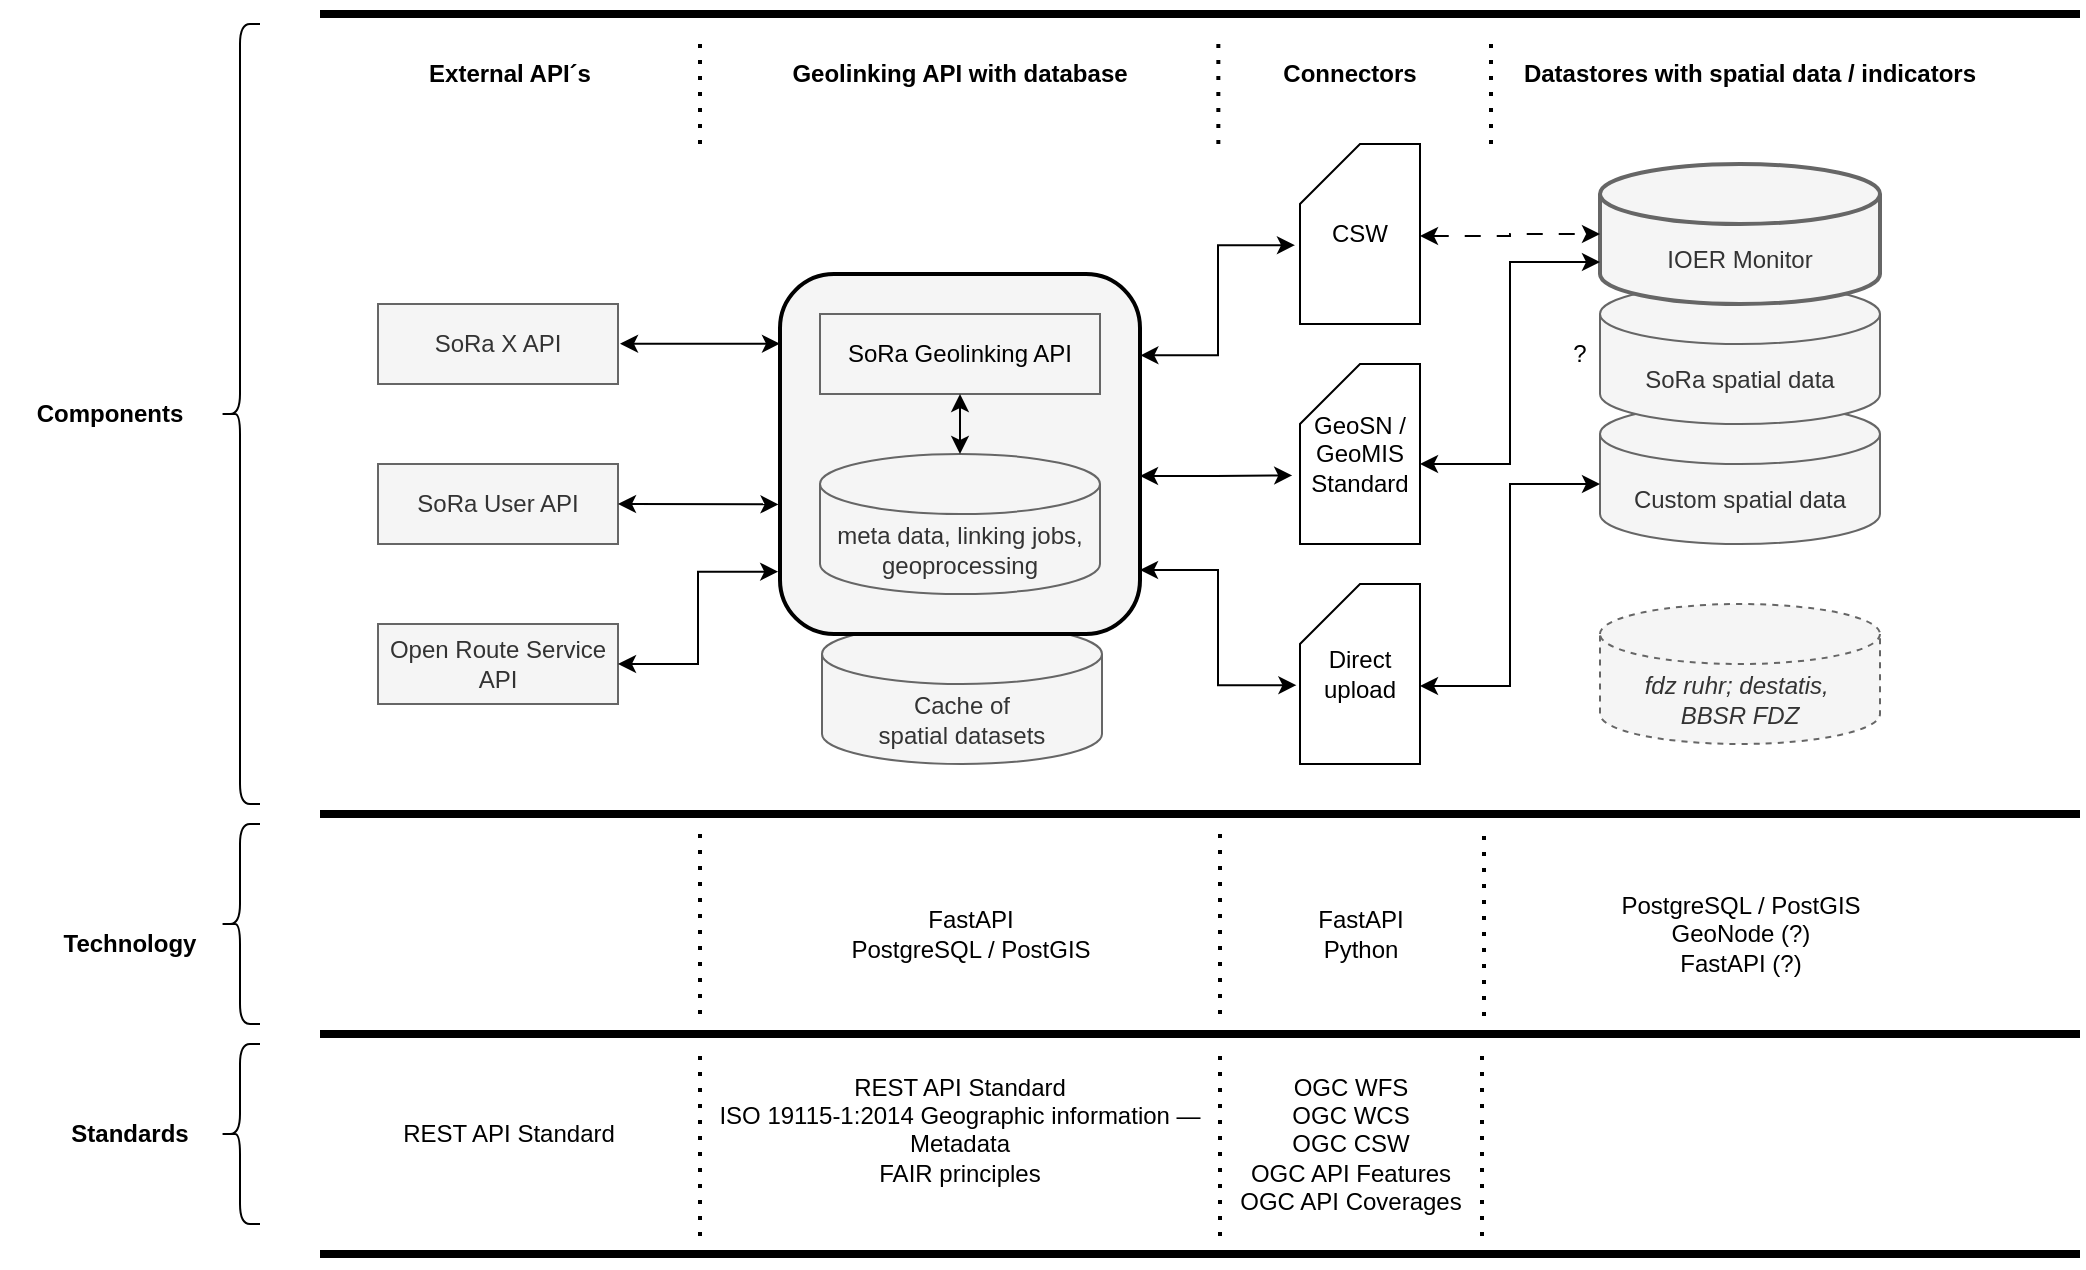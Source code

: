 <mxfile version="24.5.2" type="github">
  <diagram name="Seite-1" id="8oX-7nu69xEVpHodJw5y">
    <mxGraphModel dx="922" dy="442" grid="1" gridSize="10" guides="1" tooltips="1" connect="1" arrows="1" fold="1" page="1" pageScale="1" pageWidth="1100" pageHeight="850" math="0" shadow="0">
      <root>
        <mxCell id="0" />
        <mxCell id="1" parent="0" />
        <mxCell id="r1IgVI1dFCWuwIUw40IB-1" value="&lt;div&gt;Cache of &lt;br&gt;&lt;/div&gt;&lt;div&gt;spatial datasets&lt;br&gt;&lt;/div&gt;" style="shape=cylinder3;whiteSpace=wrap;html=1;boundedLbl=1;backgroundOutline=1;size=15;fillColor=#f5f5f5;fontColor=#333333;strokeColor=#666666;" vertex="1" parent="1">
          <mxGeometry x="461" y="320" width="140" height="70" as="geometry" />
        </mxCell>
        <mxCell id="OIynQWRbufFzBbrqEs6u-29" value="Custom spatial data" style="shape=cylinder3;whiteSpace=wrap;html=1;boundedLbl=1;backgroundOutline=1;size=15;fillColor=#f5f5f5;fontColor=#333333;strokeColor=#666666;" parent="1" vertex="1">
          <mxGeometry x="850" y="210" width="140" height="70" as="geometry" />
        </mxCell>
        <mxCell id="OIynQWRbufFzBbrqEs6u-1" value="" style="rounded=1;whiteSpace=wrap;html=1;fillColor=#F5F5F5;strokeWidth=2;" parent="1" vertex="1">
          <mxGeometry x="440" y="145" width="180" height="180" as="geometry" />
        </mxCell>
        <mxCell id="RWMj_lE9c-KkNywdO_du-8" value="&lt;div&gt;&lt;i&gt;fdz ruhr; destatis,&amp;nbsp;&lt;/i&gt;&lt;/div&gt;&lt;div&gt;&lt;i&gt;BBSR FDZ&lt;/i&gt;&lt;/div&gt;" style="shape=cylinder3;whiteSpace=wrap;html=1;boundedLbl=1;backgroundOutline=1;size=15;fillColor=#f5f5f5;fontColor=#333333;strokeColor=#666666;dashed=1;" parent="1" vertex="1">
          <mxGeometry x="850" y="310" width="140" height="70" as="geometry" />
        </mxCell>
        <mxCell id="RWMj_lE9c-KkNywdO_du-12" value="SoRa X API" style="rounded=0;whiteSpace=wrap;html=1;fillColor=#f5f5f5;fontColor=#333333;strokeColor=#666666;" parent="1" vertex="1">
          <mxGeometry x="239" y="160" width="120" height="40" as="geometry" />
        </mxCell>
        <mxCell id="RWMj_lE9c-KkNywdO_du-13" value="SoRa User API" style="rounded=0;whiteSpace=wrap;html=1;fillColor=#f5f5f5;fontColor=#333333;strokeColor=#666666;" parent="1" vertex="1">
          <mxGeometry x="239" y="240" width="120" height="40" as="geometry" />
        </mxCell>
        <mxCell id="RWMj_lE9c-KkNywdO_du-14" value="Open Route Service API" style="rounded=0;whiteSpace=wrap;html=1;fillColor=#f5f5f5;fontColor=#333333;strokeColor=#666666;" parent="1" vertex="1">
          <mxGeometry x="239" y="320" width="120" height="40" as="geometry" />
        </mxCell>
        <mxCell id="RWMj_lE9c-KkNywdO_du-18" value="SoRa Geolinking API" style="rounded=0;whiteSpace=wrap;html=1;fillColor=#F5F5F5;strokeColor=#666666;" parent="1" vertex="1">
          <mxGeometry x="460" y="165" width="140" height="40" as="geometry" />
        </mxCell>
        <mxCell id="RWMj_lE9c-KkNywdO_du-20" value="SoRa spatial data" style="shape=cylinder3;whiteSpace=wrap;html=1;boundedLbl=1;backgroundOutline=1;size=15;fillColor=#f5f5f5;fontColor=#333333;strokeColor=#666666;" parent="1" vertex="1">
          <mxGeometry x="850" y="150" width="140" height="70" as="geometry" />
        </mxCell>
        <mxCell id="RWMj_lE9c-KkNywdO_du-22" value="IOER Monitor" style="shape=cylinder3;whiteSpace=wrap;html=1;boundedLbl=1;backgroundOutline=1;size=15;fillColor=#f5f5f5;fontColor=#333333;strokeColor=#666666;strokeWidth=2;" parent="1" vertex="1">
          <mxGeometry x="850" y="90" width="140" height="70" as="geometry" />
        </mxCell>
        <mxCell id="RWMj_lE9c-KkNywdO_du-25" value="meta data, linking jobs, geoprocessing" style="shape=cylinder3;whiteSpace=wrap;html=1;boundedLbl=1;backgroundOutline=1;size=15;fillColor=#f5f5f5;fontColor=#333333;strokeColor=#666666;" parent="1" vertex="1">
          <mxGeometry x="460" y="235" width="140" height="70" as="geometry" />
        </mxCell>
        <mxCell id="RWMj_lE9c-KkNywdO_du-30" value="&lt;div&gt;FastAPI&lt;/div&gt;&lt;div&gt;Python&lt;br&gt;&lt;/div&gt;" style="text;html=1;strokeColor=none;fillColor=none;align=center;verticalAlign=middle;whiteSpace=wrap;rounded=0;" parent="1" vertex="1">
          <mxGeometry x="664.5" y="460" width="131" height="30" as="geometry" />
        </mxCell>
        <mxCell id="RWMj_lE9c-KkNywdO_du-35" value="Geolinking API with database" style="text;html=1;strokeColor=none;fillColor=none;align=center;verticalAlign=middle;whiteSpace=wrap;rounded=0;fontStyle=1" parent="1" vertex="1">
          <mxGeometry x="400" y="30" width="260" height="30" as="geometry" />
        </mxCell>
        <mxCell id="RWMj_lE9c-KkNywdO_du-36" value="" style="line;strokeWidth=4;html=1;perimeter=backbonePerimeter;points=[];outlineConnect=0;" parent="1" vertex="1">
          <mxGeometry x="210" y="10" width="880" height="10" as="geometry" />
        </mxCell>
        <mxCell id="OIynQWRbufFzBbrqEs6u-4" value="" style="endArrow=classic;startArrow=classic;html=1;rounded=0;exitX=0.5;exitY=0;exitDx=0;exitDy=0;exitPerimeter=0;entryX=0.5;entryY=1;entryDx=0;entryDy=0;" parent="1" source="RWMj_lE9c-KkNywdO_du-25" target="RWMj_lE9c-KkNywdO_du-18" edge="1">
          <mxGeometry width="50" height="50" relative="1" as="geometry">
            <mxPoint x="720" y="470" as="sourcePoint" />
            <mxPoint x="770" y="420" as="targetPoint" />
          </mxGeometry>
        </mxCell>
        <mxCell id="OIynQWRbufFzBbrqEs6u-7" value="Connectors" style="text;html=1;strokeColor=none;fillColor=none;align=center;verticalAlign=middle;whiteSpace=wrap;rounded=0;fontStyle=1" parent="1" vertex="1">
          <mxGeometry x="660" y="30" width="130" height="30" as="geometry" />
        </mxCell>
        <mxCell id="OIynQWRbufFzBbrqEs6u-8" value="Datastores with spatial data / indicators" style="text;html=1;strokeColor=none;fillColor=none;align=center;verticalAlign=middle;whiteSpace=wrap;rounded=0;fontStyle=1" parent="1" vertex="1">
          <mxGeometry x="790" y="30" width="270" height="30" as="geometry" />
        </mxCell>
        <mxCell id="OIynQWRbufFzBbrqEs6u-9" value="CSW" style="shape=card;whiteSpace=wrap;html=1;" parent="1" vertex="1">
          <mxGeometry x="700" y="80" width="60" height="90" as="geometry" />
        </mxCell>
        <mxCell id="OIynQWRbufFzBbrqEs6u-10" value="GeoSN / GeoMIS Standard" style="shape=card;whiteSpace=wrap;html=1;" parent="1" vertex="1">
          <mxGeometry x="700" y="190" width="60" height="90" as="geometry" />
        </mxCell>
        <mxCell id="OIynQWRbufFzBbrqEs6u-11" value="Direct upload" style="shape=card;whiteSpace=wrap;html=1;" parent="1" vertex="1">
          <mxGeometry x="700" y="300" width="60" height="90" as="geometry" />
        </mxCell>
        <mxCell id="OIynQWRbufFzBbrqEs6u-13" value="External API´s" style="text;html=1;strokeColor=none;fillColor=none;align=center;verticalAlign=middle;whiteSpace=wrap;rounded=0;fontStyle=1" parent="1" vertex="1">
          <mxGeometry x="210" y="30" width="190" height="30" as="geometry" />
        </mxCell>
        <mxCell id="OIynQWRbufFzBbrqEs6u-14" value="" style="line;strokeWidth=4;html=1;perimeter=backbonePerimeter;points=[];outlineConnect=0;" parent="1" vertex="1">
          <mxGeometry x="210" y="410" width="880" height="10" as="geometry" />
        </mxCell>
        <mxCell id="OIynQWRbufFzBbrqEs6u-15" value="" style="line;strokeWidth=4;html=1;perimeter=backbonePerimeter;points=[];outlineConnect=0;" parent="1" vertex="1">
          <mxGeometry x="210" y="520" width="880" height="10" as="geometry" />
        </mxCell>
        <mxCell id="OIynQWRbufFzBbrqEs6u-16" value="" style="line;strokeWidth=4;html=1;perimeter=backbonePerimeter;points=[];outlineConnect=0;" parent="1" vertex="1">
          <mxGeometry x="210" y="630" width="880" height="10" as="geometry" />
        </mxCell>
        <mxCell id="OIynQWRbufFzBbrqEs6u-17" value="" style="shape=curlyBracket;whiteSpace=wrap;html=1;rounded=1;labelPosition=left;verticalLabelPosition=middle;align=right;verticalAlign=middle;" parent="1" vertex="1">
          <mxGeometry x="160" y="20" width="20" height="390" as="geometry" />
        </mxCell>
        <mxCell id="OIynQWRbufFzBbrqEs6u-18" value="" style="shape=curlyBracket;whiteSpace=wrap;html=1;rounded=1;labelPosition=left;verticalLabelPosition=middle;align=right;verticalAlign=middle;" parent="1" vertex="1">
          <mxGeometry x="160" y="420" width="20" height="100" as="geometry" />
        </mxCell>
        <mxCell id="OIynQWRbufFzBbrqEs6u-19" value="" style="shape=curlyBracket;whiteSpace=wrap;html=1;rounded=1;labelPosition=left;verticalLabelPosition=middle;align=right;verticalAlign=middle;" parent="1" vertex="1">
          <mxGeometry x="160" y="530" width="20" height="90" as="geometry" />
        </mxCell>
        <mxCell id="OIynQWRbufFzBbrqEs6u-20" value="&lt;b&gt;Components&lt;/b&gt;" style="text;html=1;strokeColor=none;fillColor=none;align=center;verticalAlign=middle;whiteSpace=wrap;rounded=0;" parent="1" vertex="1">
          <mxGeometry x="50" y="200" width="110" height="30" as="geometry" />
        </mxCell>
        <mxCell id="OIynQWRbufFzBbrqEs6u-21" value="&lt;b&gt;Standards&lt;/b&gt;" style="text;html=1;strokeColor=none;fillColor=none;align=center;verticalAlign=middle;whiteSpace=wrap;rounded=0;" parent="1" vertex="1">
          <mxGeometry x="60" y="560" width="110" height="30" as="geometry" />
        </mxCell>
        <mxCell id="OIynQWRbufFzBbrqEs6u-22" value="&lt;b&gt;Technology&lt;/b&gt;" style="text;html=1;strokeColor=none;fillColor=none;align=center;verticalAlign=middle;whiteSpace=wrap;rounded=0;" parent="1" vertex="1">
          <mxGeometry x="60" y="465" width="110" height="30" as="geometry" />
        </mxCell>
        <mxCell id="OIynQWRbufFzBbrqEs6u-23" value="&lt;div&gt;REST API Standard&lt;/div&gt;&lt;div&gt;ISO 19115-1:2014 Geographic information — Metadata&lt;/div&gt;&lt;div&gt;FAIR principles&lt;br&gt;&lt;/div&gt;&lt;div&gt;&lt;br&gt;&lt;/div&gt;" style="text;html=1;strokeColor=none;fillColor=none;align=center;verticalAlign=middle;whiteSpace=wrap;rounded=0;" parent="1" vertex="1">
          <mxGeometry x="400" y="550" width="260" height="60" as="geometry" />
        </mxCell>
        <mxCell id="OIynQWRbufFzBbrqEs6u-24" value="&lt;div&gt;FastAPI&lt;/div&gt;&lt;div&gt;PostgreSQL / PostGIS&lt;br&gt;&lt;/div&gt;" style="text;html=1;strokeColor=none;fillColor=none;align=center;verticalAlign=middle;whiteSpace=wrap;rounded=0;" parent="1" vertex="1">
          <mxGeometry x="470" y="460" width="131" height="30" as="geometry" />
        </mxCell>
        <mxCell id="OIynQWRbufFzBbrqEs6u-25" value="&lt;div&gt;PostgreSQL / PostGIS&lt;/div&gt;&lt;div&gt;GeoNode (?)&lt;br&gt;FastAPI (?)&lt;br&gt;&lt;/div&gt;" style="text;html=1;strokeColor=none;fillColor=none;align=center;verticalAlign=middle;whiteSpace=wrap;rounded=0;" parent="1" vertex="1">
          <mxGeometry x="854.5" y="460" width="131" height="30" as="geometry" />
        </mxCell>
        <mxCell id="OIynQWRbufFzBbrqEs6u-27" value="&lt;div&gt;OGC WFS&lt;/div&gt;&lt;div&gt;OGC WCS&lt;/div&gt;&lt;div&gt;OGC CSW&lt;/div&gt;&lt;div&gt;OGC API Features&lt;/div&gt;&lt;div&gt;OGC API Coverages&lt;br&gt;&lt;/div&gt;" style="text;html=1;strokeColor=none;fillColor=none;align=center;verticalAlign=middle;whiteSpace=wrap;rounded=0;" parent="1" vertex="1">
          <mxGeometry x="660" y="565" width="131" height="30" as="geometry" />
        </mxCell>
        <mxCell id="OIynQWRbufFzBbrqEs6u-28" value="REST API Standard" style="text;html=1;strokeColor=none;fillColor=none;align=center;verticalAlign=middle;whiteSpace=wrap;rounded=0;" parent="1" vertex="1">
          <mxGeometry x="239" y="560" width="131" height="30" as="geometry" />
        </mxCell>
        <mxCell id="OIynQWRbufFzBbrqEs6u-30" value="" style="endArrow=none;dashed=1;html=1;dashPattern=1 3;strokeWidth=2;rounded=0;" parent="1" edge="1">
          <mxGeometry width="50" height="50" relative="1" as="geometry">
            <mxPoint x="400" y="515" as="sourcePoint" />
            <mxPoint x="400" y="425" as="targetPoint" />
          </mxGeometry>
        </mxCell>
        <mxCell id="OIynQWRbufFzBbrqEs6u-31" value="" style="endArrow=none;dashed=1;html=1;dashPattern=1 3;strokeWidth=2;rounded=0;" parent="1" edge="1">
          <mxGeometry width="50" height="50" relative="1" as="geometry">
            <mxPoint x="660" y="515" as="sourcePoint" />
            <mxPoint x="660" y="425" as="targetPoint" />
          </mxGeometry>
        </mxCell>
        <mxCell id="OIynQWRbufFzBbrqEs6u-32" value="" style="endArrow=none;dashed=1;html=1;dashPattern=1 3;strokeWidth=2;rounded=0;" parent="1" edge="1">
          <mxGeometry width="50" height="50" relative="1" as="geometry">
            <mxPoint x="792" y="516" as="sourcePoint" />
            <mxPoint x="792" y="426" as="targetPoint" />
          </mxGeometry>
        </mxCell>
        <mxCell id="OIynQWRbufFzBbrqEs6u-33" value="" style="endArrow=none;dashed=1;html=1;dashPattern=1 3;strokeWidth=2;rounded=0;" parent="1" edge="1">
          <mxGeometry width="50" height="50" relative="1" as="geometry">
            <mxPoint x="660" y="626" as="sourcePoint" />
            <mxPoint x="660" y="536" as="targetPoint" />
          </mxGeometry>
        </mxCell>
        <mxCell id="OIynQWRbufFzBbrqEs6u-34" value="" style="endArrow=none;dashed=1;html=1;dashPattern=1 3;strokeWidth=2;rounded=0;" parent="1" edge="1">
          <mxGeometry width="50" height="50" relative="1" as="geometry">
            <mxPoint x="791" y="626" as="sourcePoint" />
            <mxPoint x="791" y="536" as="targetPoint" />
          </mxGeometry>
        </mxCell>
        <mxCell id="OIynQWRbufFzBbrqEs6u-35" value="" style="endArrow=none;dashed=1;html=1;dashPattern=1 3;strokeWidth=2;rounded=0;" parent="1" edge="1">
          <mxGeometry width="50" height="50" relative="1" as="geometry">
            <mxPoint x="400" y="626" as="sourcePoint" />
            <mxPoint x="400" y="536" as="targetPoint" />
          </mxGeometry>
        </mxCell>
        <mxCell id="OIynQWRbufFzBbrqEs6u-37" value="" style="endArrow=classic;startArrow=classic;html=1;rounded=0;exitX=1;exitY=0.5;exitDx=0;exitDy=0;entryX=-0.004;entryY=0.64;entryDx=0;entryDy=0;entryPerimeter=0;" parent="1" source="RWMj_lE9c-KkNywdO_du-13" target="OIynQWRbufFzBbrqEs6u-1" edge="1">
          <mxGeometry width="50" height="50" relative="1" as="geometry">
            <mxPoint x="370" y="270" as="sourcePoint" />
            <mxPoint x="420" y="220" as="targetPoint" />
          </mxGeometry>
        </mxCell>
        <mxCell id="OIynQWRbufFzBbrqEs6u-38" value="" style="endArrow=classic;startArrow=classic;html=1;rounded=0;exitX=1;exitY=0.5;exitDx=0;exitDy=0;entryX=-0.004;entryY=0.64;entryDx=0;entryDy=0;entryPerimeter=0;startFill=1;" parent="1" edge="1">
          <mxGeometry width="50" height="50" relative="1" as="geometry">
            <mxPoint x="360" y="179.86" as="sourcePoint" />
            <mxPoint x="440" y="179.86" as="targetPoint" />
          </mxGeometry>
        </mxCell>
        <mxCell id="OIynQWRbufFzBbrqEs6u-40" value="" style="edgeStyle=elbowEdgeStyle;elbow=horizontal;endArrow=classic;html=1;curved=0;rounded=0;endSize=6;startSize=6;exitX=1;exitY=0.5;exitDx=0;exitDy=0;entryX=-0.005;entryY=0.827;entryDx=0;entryDy=0;entryPerimeter=0;startArrow=classic;startFill=1;" parent="1" source="RWMj_lE9c-KkNywdO_du-14" target="OIynQWRbufFzBbrqEs6u-1" edge="1">
          <mxGeometry width="50" height="50" relative="1" as="geometry">
            <mxPoint x="380" y="330" as="sourcePoint" />
            <mxPoint x="460" y="398" as="targetPoint" />
          </mxGeometry>
        </mxCell>
        <mxCell id="OIynQWRbufFzBbrqEs6u-41" value="" style="edgeStyle=elbowEdgeStyle;elbow=horizontal;endArrow=classic;html=1;curved=0;rounded=0;endSize=6;startSize=6;exitX=1.001;exitY=0.226;exitDx=0;exitDy=0;startArrow=classic;startFill=1;exitPerimeter=0;entryX=-0.042;entryY=0.562;entryDx=0;entryDy=0;entryPerimeter=0;" parent="1" source="OIynQWRbufFzBbrqEs6u-1" target="OIynQWRbufFzBbrqEs6u-9" edge="1">
          <mxGeometry width="50" height="50" relative="1" as="geometry">
            <mxPoint x="690" y="150" as="sourcePoint" />
            <mxPoint x="690" y="150" as="targetPoint" />
          </mxGeometry>
        </mxCell>
        <mxCell id="OIynQWRbufFzBbrqEs6u-42" value="" style="edgeStyle=elbowEdgeStyle;elbow=horizontal;endArrow=classic;html=1;curved=0;rounded=0;endSize=6;startSize=6;exitX=1;exitY=0.5;exitDx=0;exitDy=0;entryX=-0.065;entryY=0.619;entryDx=0;entryDy=0;entryPerimeter=0;startArrow=classic;startFill=1;" parent="1" target="OIynQWRbufFzBbrqEs6u-10" edge="1">
          <mxGeometry width="50" height="50" relative="1" as="geometry">
            <mxPoint x="620" y="246" as="sourcePoint" />
            <mxPoint x="700" y="200" as="targetPoint" />
          </mxGeometry>
        </mxCell>
        <mxCell id="OIynQWRbufFzBbrqEs6u-43" value="" style="edgeStyle=elbowEdgeStyle;elbow=horizontal;endArrow=classic;html=1;curved=0;rounded=0;endSize=6;startSize=6;exitX=1;exitY=0.5;exitDx=0;exitDy=0;entryX=-0.03;entryY=0.562;entryDx=0;entryDy=0;entryPerimeter=0;startArrow=classic;startFill=1;" parent="1" target="OIynQWRbufFzBbrqEs6u-11" edge="1">
          <mxGeometry width="50" height="50" relative="1" as="geometry">
            <mxPoint x="620" y="293" as="sourcePoint" />
            <mxPoint x="700" y="247" as="targetPoint" />
          </mxGeometry>
        </mxCell>
        <mxCell id="OIynQWRbufFzBbrqEs6u-44" value="" style="edgeStyle=elbowEdgeStyle;elbow=horizontal;endArrow=classic;html=1;curved=0;rounded=0;endSize=6;startSize=6;exitX=1;exitY=0.5;exitDx=0;exitDy=0;startArrow=classic;startFill=1;" parent="1" edge="1">
          <mxGeometry width="50" height="50" relative="1" as="geometry">
            <mxPoint x="760" y="351" as="sourcePoint" />
            <mxPoint x="850" y="250" as="targetPoint" />
          </mxGeometry>
        </mxCell>
        <mxCell id="OIynQWRbufFzBbrqEs6u-46" value="" style="edgeStyle=elbowEdgeStyle;elbow=horizontal;endArrow=classic;html=1;curved=0;rounded=0;endSize=6;startSize=6;exitX=1;exitY=0.5;exitDx=0;exitDy=0;entryX=0;entryY=0.5;entryDx=0;entryDy=0;entryPerimeter=0;startArrow=classic;startFill=1;dashed=1;dashPattern=8 8;" parent="1" target="RWMj_lE9c-KkNywdO_du-22" edge="1">
          <mxGeometry width="50" height="50" relative="1" as="geometry">
            <mxPoint x="760" y="126" as="sourcePoint" />
            <mxPoint x="840" y="80" as="targetPoint" />
          </mxGeometry>
        </mxCell>
        <mxCell id="OIynQWRbufFzBbrqEs6u-49" value="" style="edgeStyle=elbowEdgeStyle;elbow=horizontal;endArrow=classic;html=1;curved=0;rounded=0;endSize=6;startSize=6;exitX=1;exitY=0.5;exitDx=0;exitDy=0;startArrow=classic;startFill=1;" parent="1" edge="1">
          <mxGeometry width="50" height="50" relative="1" as="geometry">
            <mxPoint x="760" y="240" as="sourcePoint" />
            <mxPoint x="850" y="139" as="targetPoint" />
          </mxGeometry>
        </mxCell>
        <mxCell id="OIynQWRbufFzBbrqEs6u-50" value="?" style="text;html=1;strokeColor=none;fillColor=none;align=center;verticalAlign=middle;whiteSpace=wrap;rounded=0;" parent="1" vertex="1">
          <mxGeometry x="824.5" y="170" width="30" height="30" as="geometry" />
        </mxCell>
        <mxCell id="OIynQWRbufFzBbrqEs6u-51" value="" style="endArrow=none;dashed=1;html=1;dashPattern=1 3;strokeWidth=2;rounded=0;" parent="1" edge="1">
          <mxGeometry width="50" height="50" relative="1" as="geometry">
            <mxPoint x="400" y="80" as="sourcePoint" />
            <mxPoint x="400" y="30" as="targetPoint" />
          </mxGeometry>
        </mxCell>
        <mxCell id="OIynQWRbufFzBbrqEs6u-52" value="" style="endArrow=none;dashed=1;html=1;dashPattern=1 3;strokeWidth=2;rounded=0;" parent="1" edge="1">
          <mxGeometry width="50" height="50" relative="1" as="geometry">
            <mxPoint x="659.17" y="80" as="sourcePoint" />
            <mxPoint x="659.17" y="30" as="targetPoint" />
          </mxGeometry>
        </mxCell>
        <mxCell id="OIynQWRbufFzBbrqEs6u-53" value="" style="endArrow=none;dashed=1;html=1;dashPattern=1 3;strokeWidth=2;rounded=0;" parent="1" edge="1">
          <mxGeometry width="50" height="50" relative="1" as="geometry">
            <mxPoint x="795.5" y="80" as="sourcePoint" />
            <mxPoint x="795.5" y="30" as="targetPoint" />
          </mxGeometry>
        </mxCell>
      </root>
    </mxGraphModel>
  </diagram>
</mxfile>
